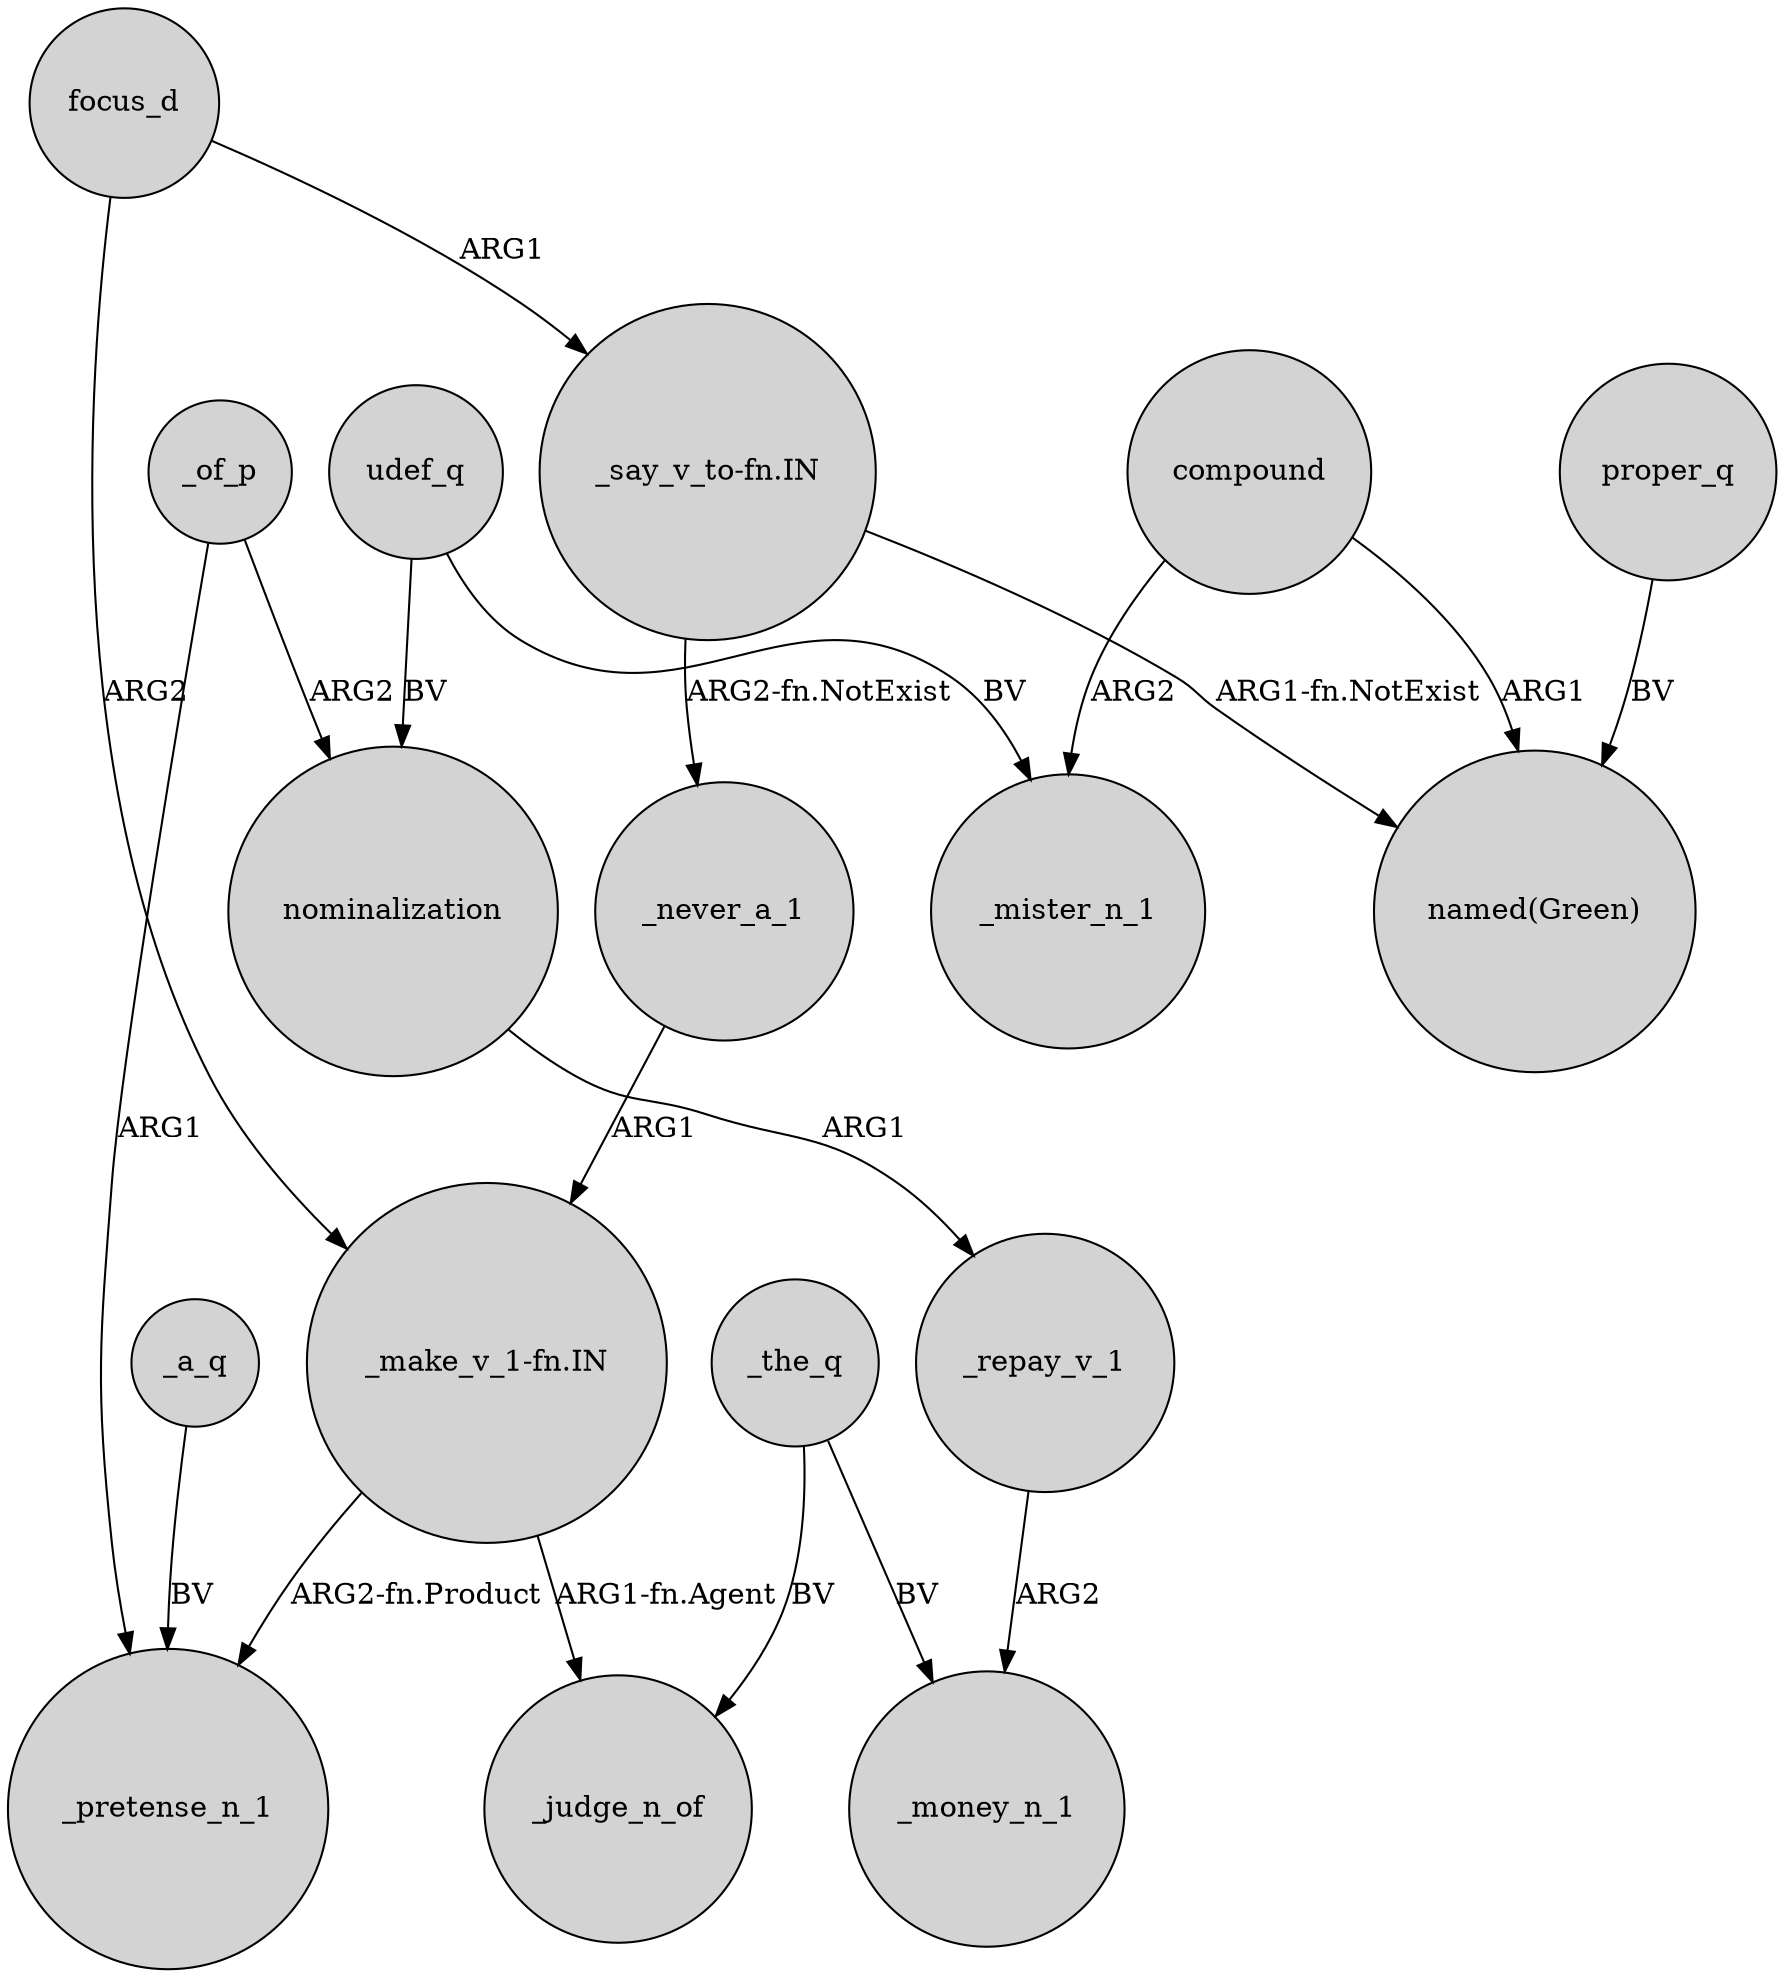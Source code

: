 digraph {
	node [shape=circle style=filled]
	"_make_v_1-fn.IN" -> _pretense_n_1 [label="ARG2-fn.Product"]
	_repay_v_1 -> _money_n_1 [label=ARG2]
	_the_q -> _money_n_1 [label=BV]
	compound -> _mister_n_1 [label=ARG2]
	"_say_v_to-fn.IN" -> "named(Green)" [label="ARG1-fn.NotExist"]
	udef_q -> _mister_n_1 [label=BV]
	nominalization -> _repay_v_1 [label=ARG1]
	"_make_v_1-fn.IN" -> _judge_n_of [label="ARG1-fn.Agent"]
	_of_p -> _pretense_n_1 [label=ARG1]
	compound -> "named(Green)" [label=ARG1]
	_of_p -> nominalization [label=ARG2]
	proper_q -> "named(Green)" [label=BV]
	udef_q -> nominalization [label=BV]
	_a_q -> _pretense_n_1 [label=BV]
	_never_a_1 -> "_make_v_1-fn.IN" [label=ARG1]
	"_say_v_to-fn.IN" -> _never_a_1 [label="ARG2-fn.NotExist"]
	_the_q -> _judge_n_of [label=BV]
	focus_d -> "_make_v_1-fn.IN" [label=ARG2]
	focus_d -> "_say_v_to-fn.IN" [label=ARG1]
}
